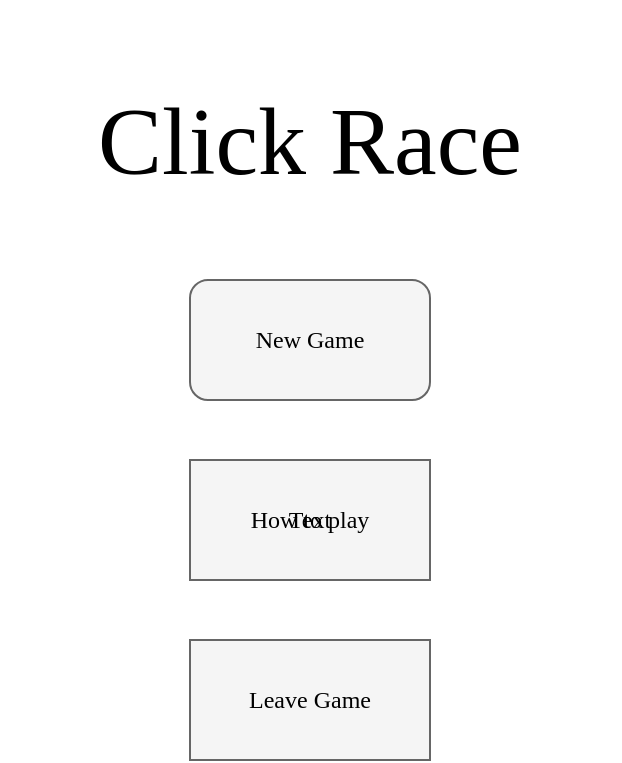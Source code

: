 <mxfile>
    <diagram id="wCaj0pcJCF8yMtMWJKv9" name="Menu layout">
        <mxGraphModel dx="320" dy="578" grid="1" gridSize="10" guides="1" tooltips="1" connect="1" arrows="1" fold="1" page="1" pageScale="1" pageWidth="850" pageHeight="1100" math="0" shadow="0">
            <root>
                <mxCell id="0"/>
                <mxCell id="1" parent="0"/>
                <mxCell id="2" value="" style="rounded=0;whiteSpace=wrap;html=1;fillColor=#f5f5f5;strokeColor=#666666;fontColor=#333333;" vertex="1" parent="1">
                    <mxGeometry x="370" y="250" width="120" height="60" as="geometry"/>
                </mxCell>
                <mxCell id="3" value="" style="rounded=1;whiteSpace=wrap;html=1;fillColor=#f5f5f5;strokeColor=#666666;fontColor=#333333;fontFamily=Times New Roman;" vertex="1" parent="1">
                    <mxGeometry x="370" y="160" width="120" height="60" as="geometry"/>
                </mxCell>
                <mxCell id="4" value="" style="rounded=0;whiteSpace=wrap;html=1;fillColor=#f5f5f5;strokeColor=#666666;fontColor=#333333;" vertex="1" parent="1">
                    <mxGeometry x="370" y="340" width="120" height="60" as="geometry"/>
                </mxCell>
                <mxCell id="5" value="Text" style="text;html=1;strokeColor=none;fillColor=none;align=center;verticalAlign=middle;whiteSpace=wrap;rounded=0;fontFamily=Times New Roman;" vertex="1" parent="1">
                    <mxGeometry x="410" y="270" width="40" height="20" as="geometry"/>
                </mxCell>
                <mxCell id="6" value="&lt;font color=&quot;#000000&quot;&gt;New Game&lt;br&gt;&lt;/font&gt;" style="text;html=1;strokeColor=none;fillColor=none;align=center;verticalAlign=middle;whiteSpace=wrap;rounded=0;fontFamily=Times New Roman;" vertex="1" parent="1">
                    <mxGeometry x="395" y="180" width="70" height="20" as="geometry"/>
                </mxCell>
                <mxCell id="7" value="&lt;font color=&quot;#000000&quot;&gt;How to play&lt;/font&gt;" style="text;html=1;strokeColor=none;fillColor=none;align=center;verticalAlign=middle;whiteSpace=wrap;rounded=0;fontFamily=Times New Roman;" vertex="1" parent="1">
                    <mxGeometry x="380" y="270" width="100" height="20" as="geometry"/>
                </mxCell>
                <mxCell id="9" value="Leave Game" style="text;html=1;strokeColor=none;fillColor=none;align=center;verticalAlign=middle;whiteSpace=wrap;rounded=0;fontFamily=Times New Roman;fontColor=#000000;" vertex="1" parent="1">
                    <mxGeometry x="380" y="360" width="100" height="20" as="geometry"/>
                </mxCell>
                <mxCell id="10" value="&lt;font style=&quot;font-size: 48px&quot;&gt;Click Race&lt;/font&gt;" style="text;html=1;strokeColor=none;fillColor=none;align=center;verticalAlign=middle;whiteSpace=wrap;rounded=0;fontFamily=Times New Roman;" vertex="1" parent="1">
                    <mxGeometry x="275" y="20" width="310" height="140" as="geometry"/>
                </mxCell>
            </root>
        </mxGraphModel>
    </diagram>
    <diagram id="rGkAcbqTMwtD3qL8AP1t" name="Game layout">
        <mxGraphModel dx="320" dy="578" grid="1" gridSize="10" guides="1" tooltips="1" connect="1" arrows="1" fold="1" page="1" pageScale="1" pageWidth="850" pageHeight="1100" math="0" shadow="0">
            <root>
                <mxCell id="KvspJkmECEecLDAMt-Vk-0"/>
                <mxCell id="KvspJkmECEecLDAMt-Vk-1" parent="KvspJkmECEecLDAMt-Vk-0"/>
                <mxCell id="d6d21IbNU1vrc7Yljf1I-0" value="" style="rounded=0;whiteSpace=wrap;html=1;labelBackgroundColor=none;fontFamily=Times New Roman;fontColor=#FFFFFF;" vertex="1" parent="KvspJkmECEecLDAMt-Vk-1">
                    <mxGeometry x="310" y="160" width="100" height="80" as="geometry"/>
                </mxCell>
                <mxCell id="KvspJkmECEecLDAMt-Vk-2" value="" style="rounded=0;whiteSpace=wrap;html=1;fontFamily=Times New Roman;labelBackgroundColor=none;fontColor=#333333;fillColor=#f5f5f5;strokeColor=#666666;" vertex="1" parent="KvspJkmECEecLDAMt-Vk-1">
                    <mxGeometry x="100" y="240" width="20" height="20" as="geometry"/>
                </mxCell>
                <mxCell id="KvspJkmECEecLDAMt-Vk-3" value="" style="rounded=0;whiteSpace=wrap;html=1;labelBackgroundColor=none;fontFamily=Times New Roman;fontColor=#ffffff;fillColor=#a20025;strokeColor=#6F0000;" vertex="1" parent="KvspJkmECEecLDAMt-Vk-1">
                    <mxGeometry x="210" y="460" width="20" height="20" as="geometry"/>
                </mxCell>
                <mxCell id="KvspJkmECEecLDAMt-Vk-4" value="" style="rounded=0;whiteSpace=wrap;html=1;labelBackgroundColor=none;fontFamily=Times New Roman;fontColor=#ffffff;fillColor=#6a00ff;strokeColor=#3700CC;" vertex="1" parent="KvspJkmECEecLDAMt-Vk-1">
                    <mxGeometry x="710" y="580" width="20" height="20" as="geometry"/>
                </mxCell>
                <mxCell id="KvspJkmECEecLDAMt-Vk-5" value="" style="rounded=1;whiteSpace=wrap;html=1;labelBackgroundColor=none;fontFamily=Times New Roman;fontColor=#ffffff;fillColor=#d80073;strokeColor=#A50040;arcSize=46;" vertex="1" parent="KvspJkmECEecLDAMt-Vk-1">
                    <mxGeometry x="360" y="380" width="20" height="20" as="geometry"/>
                </mxCell>
                <mxCell id="UV-RkTPu9JY25uJD3lh7-1" value="" style="rounded=0;whiteSpace=wrap;html=1;labelBackgroundColor=none;fontFamily=Times New Roman;fontColor=#000000;fillColor=#fa6800;strokeColor=#C73500;" vertex="1" parent="KvspJkmECEecLDAMt-Vk-1">
                    <mxGeometry x="140" y="580" width="20" height="20" as="geometry"/>
                </mxCell>
                <mxCell id="UV-RkTPu9JY25uJD3lh7-2" value="" style="rounded=0;whiteSpace=wrap;html=1;labelBackgroundColor=none;fontFamily=Times New Roman;fillColor=#ffcd28;strokeColor=#d79b00;gradientColor=#ffa500;" vertex="1" parent="KvspJkmECEecLDAMt-Vk-1">
                    <mxGeometry x="370" y="540" width="20" height="20" as="geometry"/>
                </mxCell>
                <mxCell id="UV-RkTPu9JY25uJD3lh7-3" value="" style="rounded=0;whiteSpace=wrap;html=1;labelBackgroundColor=none;fontFamily=Times New Roman;fillColor=#cdeb8b;strokeColor=#36393d;" vertex="1" parent="KvspJkmECEecLDAMt-Vk-1">
                    <mxGeometry x="540" y="440" width="20" height="20" as="geometry"/>
                </mxCell>
                <mxCell id="UV-RkTPu9JY25uJD3lh7-4" value="" style="rounded=0;whiteSpace=wrap;html=1;labelBackgroundColor=none;fontFamily=Times New Roman;fillColor=#6d8764;strokeColor=#3A5431;fontColor=#ffffff;" vertex="1" parent="KvspJkmECEecLDAMt-Vk-1">
                    <mxGeometry x="640" y="370" width="20" height="20" as="geometry"/>
                </mxCell>
                <mxCell id="UV-RkTPu9JY25uJD3lh7-5" value="" style="rounded=0;whiteSpace=wrap;html=1;labelBackgroundColor=none;fontFamily=Times New Roman;fontColor=#ffffff;fillColor=#76608a;strokeColor=#432D57;" vertex="1" parent="KvspJkmECEecLDAMt-Vk-1">
                    <mxGeometry x="240" y="300" width="20" height="20" as="geometry"/>
                </mxCell>
                <mxCell id="UV-RkTPu9JY25uJD3lh7-7" value="" style="rounded=0;whiteSpace=wrap;html=1;labelBackgroundColor=none;fontFamily=Times New Roman;fillColor=#e6d0de;strokeColor=#996185;gradientColor=#d5739d;" vertex="1" parent="KvspJkmECEecLDAMt-Vk-1">
                    <mxGeometry x="390" y="290" width="20" height="20" as="geometry"/>
                </mxCell>
                <mxCell id="BW6ljQ25rQHEvSXD7dx--0" value="Time: 0:00&lt;br&gt;Color:&lt;br&gt;Goal: 0&lt;br&gt;&amp;nbsp; &amp;nbsp; &amp;nbsp; &amp;nbsp; &amp;nbsp; &amp;nbsp;&lt;br&gt;&amp;nbsp;&amp;nbsp;" style="text;html=1;align=center;verticalAlign=middle;whiteSpace=wrap;rounded=0;labelBackgroundColor=none;fontFamily=Times New Roman;fontColor=#FFFFFF;" vertex="1" parent="KvspJkmECEecLDAMt-Vk-1">
                    <mxGeometry x="280" y="160" width="130" height="90" as="geometry"/>
                </mxCell>
                <mxCell id="BW6ljQ25rQHEvSXD7dx--1" value="" style="rounded=0;whiteSpace=wrap;html=1;labelBackgroundColor=none;fontFamily=Times New Roman;fontColor=#ffffff;fillColor=#a20025;strokeColor=#6F0000;" vertex="1" parent="KvspJkmECEecLDAMt-Vk-1">
                    <mxGeometry x="380" y="180" width="20" height="20" as="geometry"/>
                </mxCell>
            </root>
        </mxGraphModel>
    </diagram>
    <diagram id="_a2vUkbWUdwRIJM-EQnc" name="Instructions">
        <mxGraphModel dx="820" dy="575" grid="1" gridSize="10" guides="1" tooltips="1" connect="1" arrows="1" fold="1" page="1" pageScale="1" pageWidth="850" pageHeight="1100" math="0" shadow="0">
            <root>
                <mxCell id="dkzT03Nw8VWMKXdg_-Ew-0"/>
                <mxCell id="dkzT03Nw8VWMKXdg_-Ew-1" parent="dkzT03Nw8VWMKXdg_-Ew-0"/>
                <mxCell id="QuNcDUb-Dm0KXmBuGnRO-0" value="" style="rounded=0;whiteSpace=wrap;html=1;labelBackgroundColor=none;fontFamily=Times New Roman;fillColor=#eeeeee;strokeColor=#36393d;" vertex="1" parent="dkzT03Nw8VWMKXdg_-Ew-1">
                    <mxGeometry x="110" y="30" width="630" height="520" as="geometry"/>
                </mxCell>
                <mxCell id="QuNcDUb-Dm0KXmBuGnRO-1" value="&lt;font style=&quot;font-size: 36px&quot;&gt;Instructions&lt;/font&gt;" style="text;html=1;strokeColor=none;fillColor=none;align=center;verticalAlign=middle;whiteSpace=wrap;rounded=0;labelBackgroundColor=none;fontFamily=Times New Roman;fontColor=#000000;" vertex="1" parent="dkzT03Nw8VWMKXdg_-Ew-1">
                    <mxGeometry x="330" y="30" width="180" height="50" as="geometry"/>
                </mxCell>
                <mxCell id="QuNcDUb-Dm0KXmBuGnRO-3" value="" style="rounded=0;whiteSpace=wrap;html=1;labelBackgroundColor=none;fontFamily=Times New Roman;fontColor=#000000;" vertex="1" parent="dkzT03Nw8VWMKXdg_-Ew-1">
                    <mxGeometry x="365" y="450" width="120" height="60" as="geometry"/>
                </mxCell>
                <mxCell id="QuNcDUb-Dm0KXmBuGnRO-2" value="Back" style="text;html=1;strokeColor=none;fillColor=none;align=center;verticalAlign=middle;whiteSpace=wrap;rounded=0;labelBackgroundColor=none;fontFamily=Times New Roman;fontColor=#FFFFFF;" vertex="1" parent="dkzT03Nw8VWMKXdg_-Ew-1">
                    <mxGeometry x="405" y="470" width="40" height="20" as="geometry"/>
                </mxCell>
            </root>
        </mxGraphModel>
    </diagram>
    <diagram id="fQJXYxqKwgA5QX13okGO" name="Goals">
        <mxGraphModel dx="820" dy="575" grid="1" gridSize="10" guides="1" tooltips="1" connect="1" arrows="1" fold="1" page="1" pageScale="1" pageWidth="850" pageHeight="1100" math="0" shadow="0">
            <root>
                <mxCell id="H-pdwdNUOJ8gyQFLYFKl-0"/>
                <mxCell id="H-pdwdNUOJ8gyQFLYFKl-1" parent="H-pdwdNUOJ8gyQFLYFKl-0"/>
            </root>
        </mxGraphModel>
    </diagram>
    <diagram id="wlQUH_Dt-5lo_uEsOj0o" name="ending">
        <mxGraphModel dx="820" dy="575" grid="1" gridSize="10" guides="1" tooltips="1" connect="1" arrows="1" fold="1" page="1" pageScale="1" pageWidth="850" pageHeight="1100" math="0" shadow="0">
            <root>
                <mxCell id="wxlN0DGRXG1ZUVHMxrHy-0"/>
                <mxCell id="wxlN0DGRXG1ZUVHMxrHy-1" parent="wxlN0DGRXG1ZUVHMxrHy-0"/>
                <mxCell id="juREOHH27FXuRWatNP93-0" value="" style="rounded=1;whiteSpace=wrap;html=1;labelBackgroundColor=none;fontFamily=Times New Roman;fillColor=#eeeeee;strokeColor=#36393d;" vertex="1" parent="wxlN0DGRXG1ZUVHMxrHy-1">
                    <mxGeometry x="305" y="360" width="120" height="60" as="geometry"/>
                </mxCell>
                <mxCell id="juREOHH27FXuRWatNP93-1" value="" style="rounded=0;whiteSpace=wrap;html=1;labelBackgroundColor=none;fontFamily=Times New Roman;fillColor=#eeeeee;strokeColor=#36393d;" vertex="1" parent="wxlN0DGRXG1ZUVHMxrHy-1">
                    <mxGeometry x="430" y="360" width="120" height="60" as="geometry"/>
                </mxCell>
                <mxCell id="juREOHH27FXuRWatNP93-2" value="Restart" style="text;html=1;strokeColor=none;fillColor=none;align=center;verticalAlign=middle;whiteSpace=wrap;rounded=0;labelBackgroundColor=none;fontFamily=Times New Roman;fontColor=#000000;" vertex="1" parent="wxlN0DGRXG1ZUVHMxrHy-1">
                    <mxGeometry x="320" y="380" width="90" height="20" as="geometry"/>
                </mxCell>
                <mxCell id="juREOHH27FXuRWatNP93-4" value="Back" style="text;html=1;strokeColor=none;fillColor=none;align=center;verticalAlign=middle;whiteSpace=wrap;rounded=0;labelBackgroundColor=none;fontFamily=Times New Roman;fontColor=#000000;" vertex="1" parent="wxlN0DGRXG1ZUVHMxrHy-1">
                    <mxGeometry x="440" y="380" width="90" height="20" as="geometry"/>
                </mxCell>
                <mxCell id="juREOHH27FXuRWatNP93-5" value="&lt;font style=&quot;font-size: 24px&quot;&gt;You Win!&lt;br&gt;(or Lose)&lt;/font&gt;" style="text;html=1;strokeColor=none;fillColor=none;align=center;verticalAlign=middle;whiteSpace=wrap;rounded=0;labelBackgroundColor=none;fontFamily=Times New Roman;" vertex="1" parent="wxlN0DGRXG1ZUVHMxrHy-1">
                    <mxGeometry x="310" y="200" width="240" height="90" as="geometry"/>
                </mxCell>
            </root>
        </mxGraphModel>
    </diagram>
</mxfile>